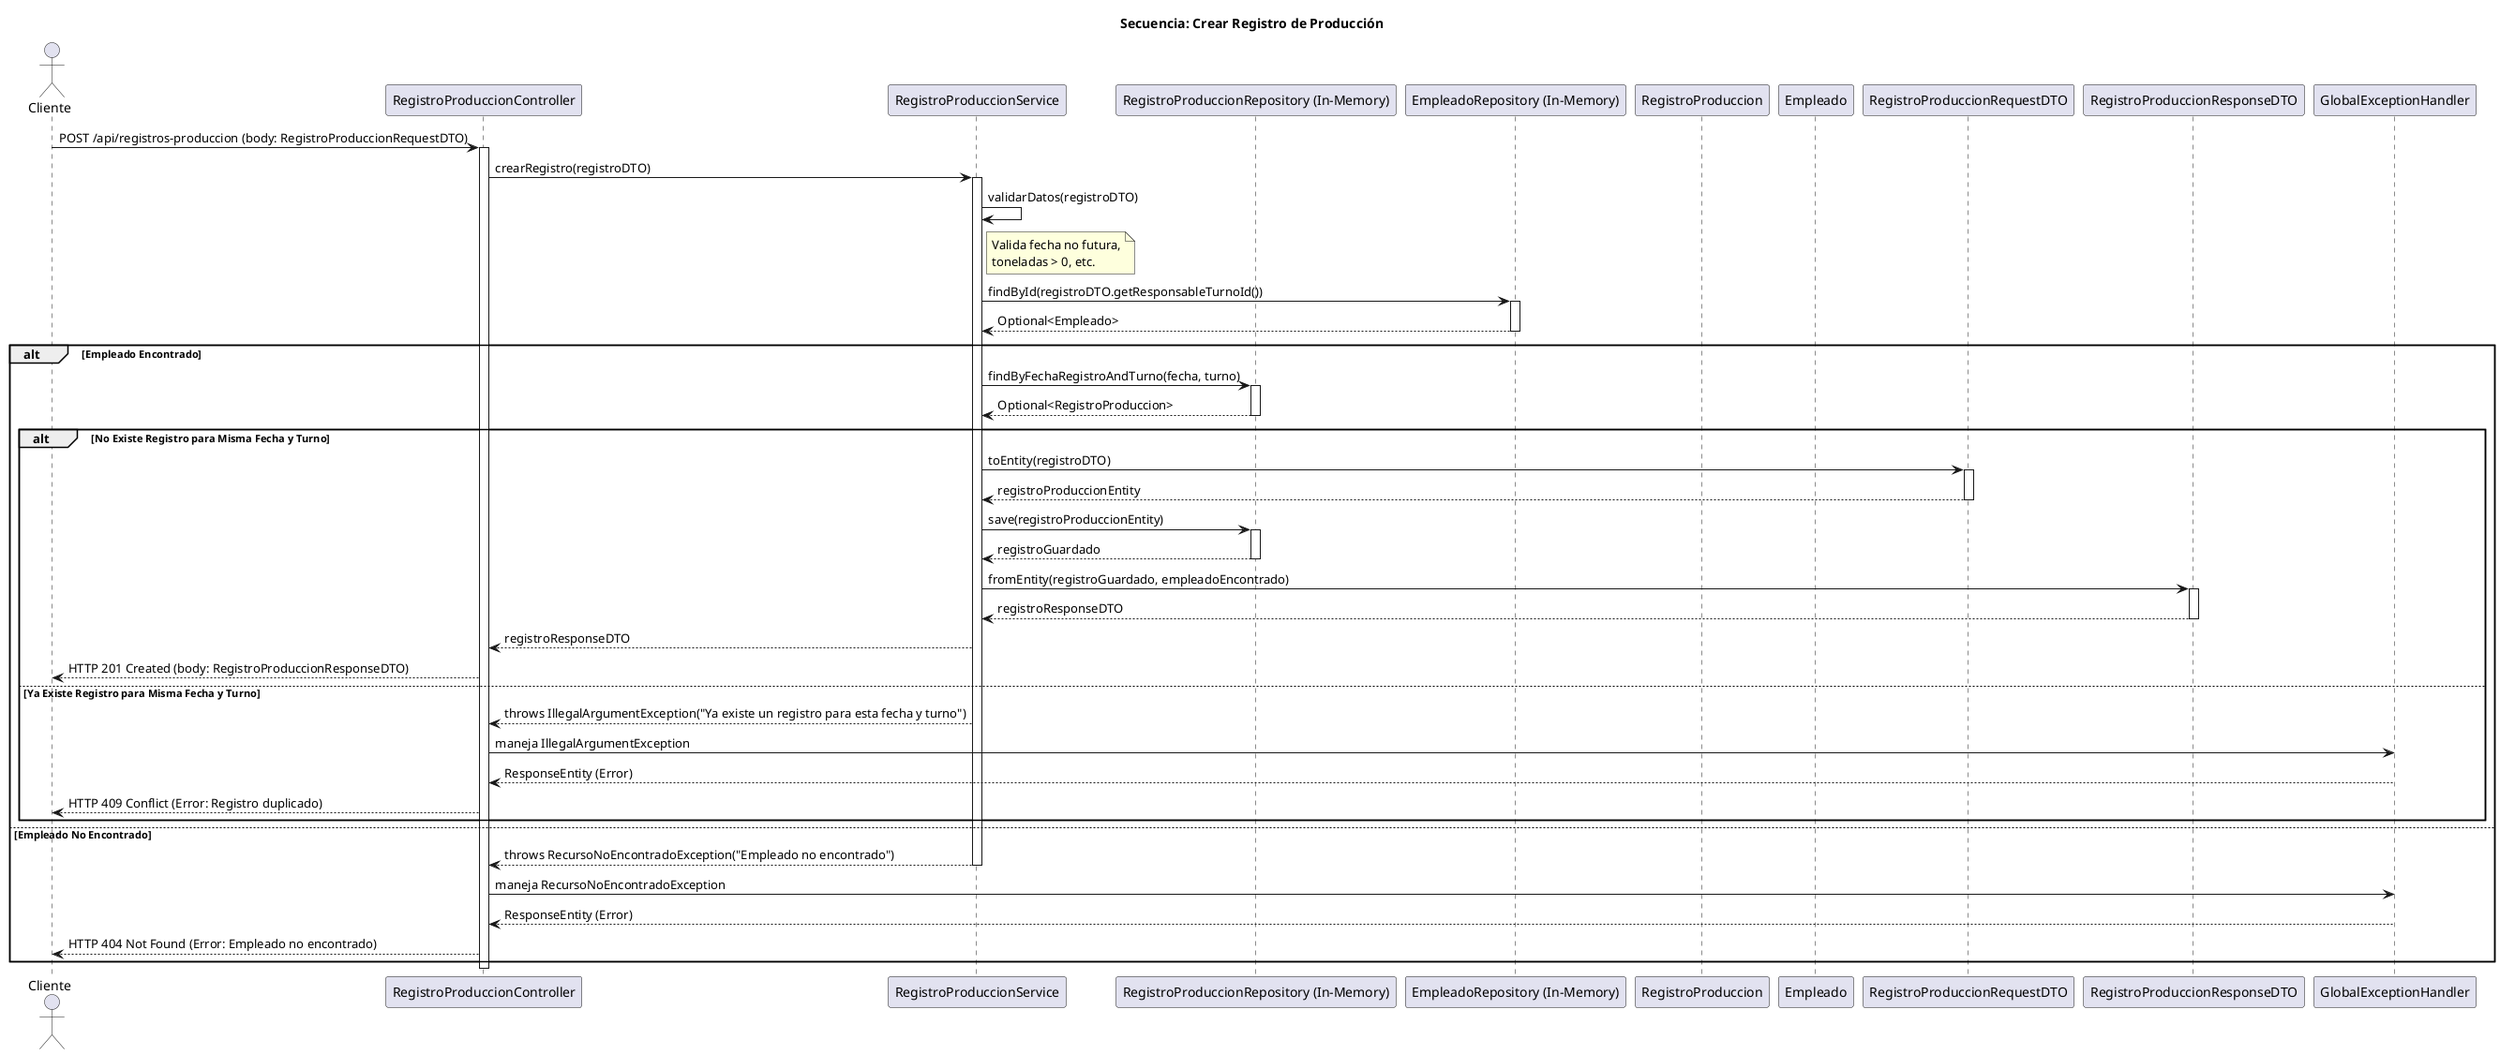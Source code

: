 @startuml sequence_registro_produccion_crear
title Secuencia: Crear Registro de Producción

actor Cliente as User
participant "RegistroProduccionController" as Ctrl
participant "RegistroProduccionService" as Srv
participant "RegistroProduccionRepository (In-Memory)" as RepoProd
participant "EmpleadoRepository (In-Memory)" as RepoEmp
participant "RegistroProduccion" as ModelProd
participant "Empleado" as ModelEmp
participant "RegistroProduccionRequestDTO" as ReqDTO
participant "RegistroProduccionResponseDTO" as ResDTO

User -> Ctrl : POST /api/registros-produccion (body: RegistroProduccionRequestDTO)
activate Ctrl
Ctrl -> Srv : crearRegistro(registroDTO)
activate Srv

Srv -> Srv : validarDatos(registroDTO)
note right of Srv: Valida fecha no futura,\ntoneladas > 0, etc.

Srv -> RepoEmp : findById(registroDTO.getResponsableTurnoId())
activate RepoEmp
RepoEmp --> Srv : Optional<Empleado>
deactivate RepoEmp

alt Empleado Encontrado
    Srv -> RepoProd : findByFechaRegistroAndTurno(fecha, turno)
    activate RepoProd
    RepoProd --> Srv : Optional<RegistroProduccion>
    deactivate RepoProd
    
    alt No Existe Registro para Misma Fecha y Turno
        Srv -> ReqDTO : toEntity(registroDTO)
        activate ReqDTO
        ReqDTO --> Srv : registroProduccionEntity
        deactivate ReqDTO
        
        Srv -> RepoProd : save(registroProduccionEntity)
        activate RepoProd
        RepoProd --> Srv : registroGuardado
        deactivate RepoProd
        
        Srv -> ResDTO : fromEntity(registroGuardado, empleadoEncontrado)
        activate ResDTO
        ResDTO --> Srv : registroResponseDTO
        deactivate ResDTO
        
        Srv --> Ctrl : registroResponseDTO
        Ctrl --> User : HTTP 201 Created (body: RegistroProduccionResponseDTO)
    else Ya Existe Registro para Misma Fecha y Turno
        Srv --> Ctrl : throws IllegalArgumentException("Ya existe un registro para esta fecha y turno")
        Ctrl -> GlobalExceptionHandler : maneja IllegalArgumentException
        GlobalExceptionHandler --> Ctrl : ResponseEntity (Error)
        Ctrl --> User : HTTP 409 Conflict (Error: Registro duplicado)
    end
else Empleado No Encontrado
    Srv --> Ctrl : throws RecursoNoEncontradoException("Empleado no encontrado")
    deactivate Srv
    Ctrl -> GlobalExceptionHandler : maneja RecursoNoEncontradoException
    GlobalExceptionHandler --> Ctrl : ResponseEntity (Error)
    Ctrl --> User : HTTP 404 Not Found (Error: Empleado no encontrado)
end
deactivate Ctrl
@enduml
